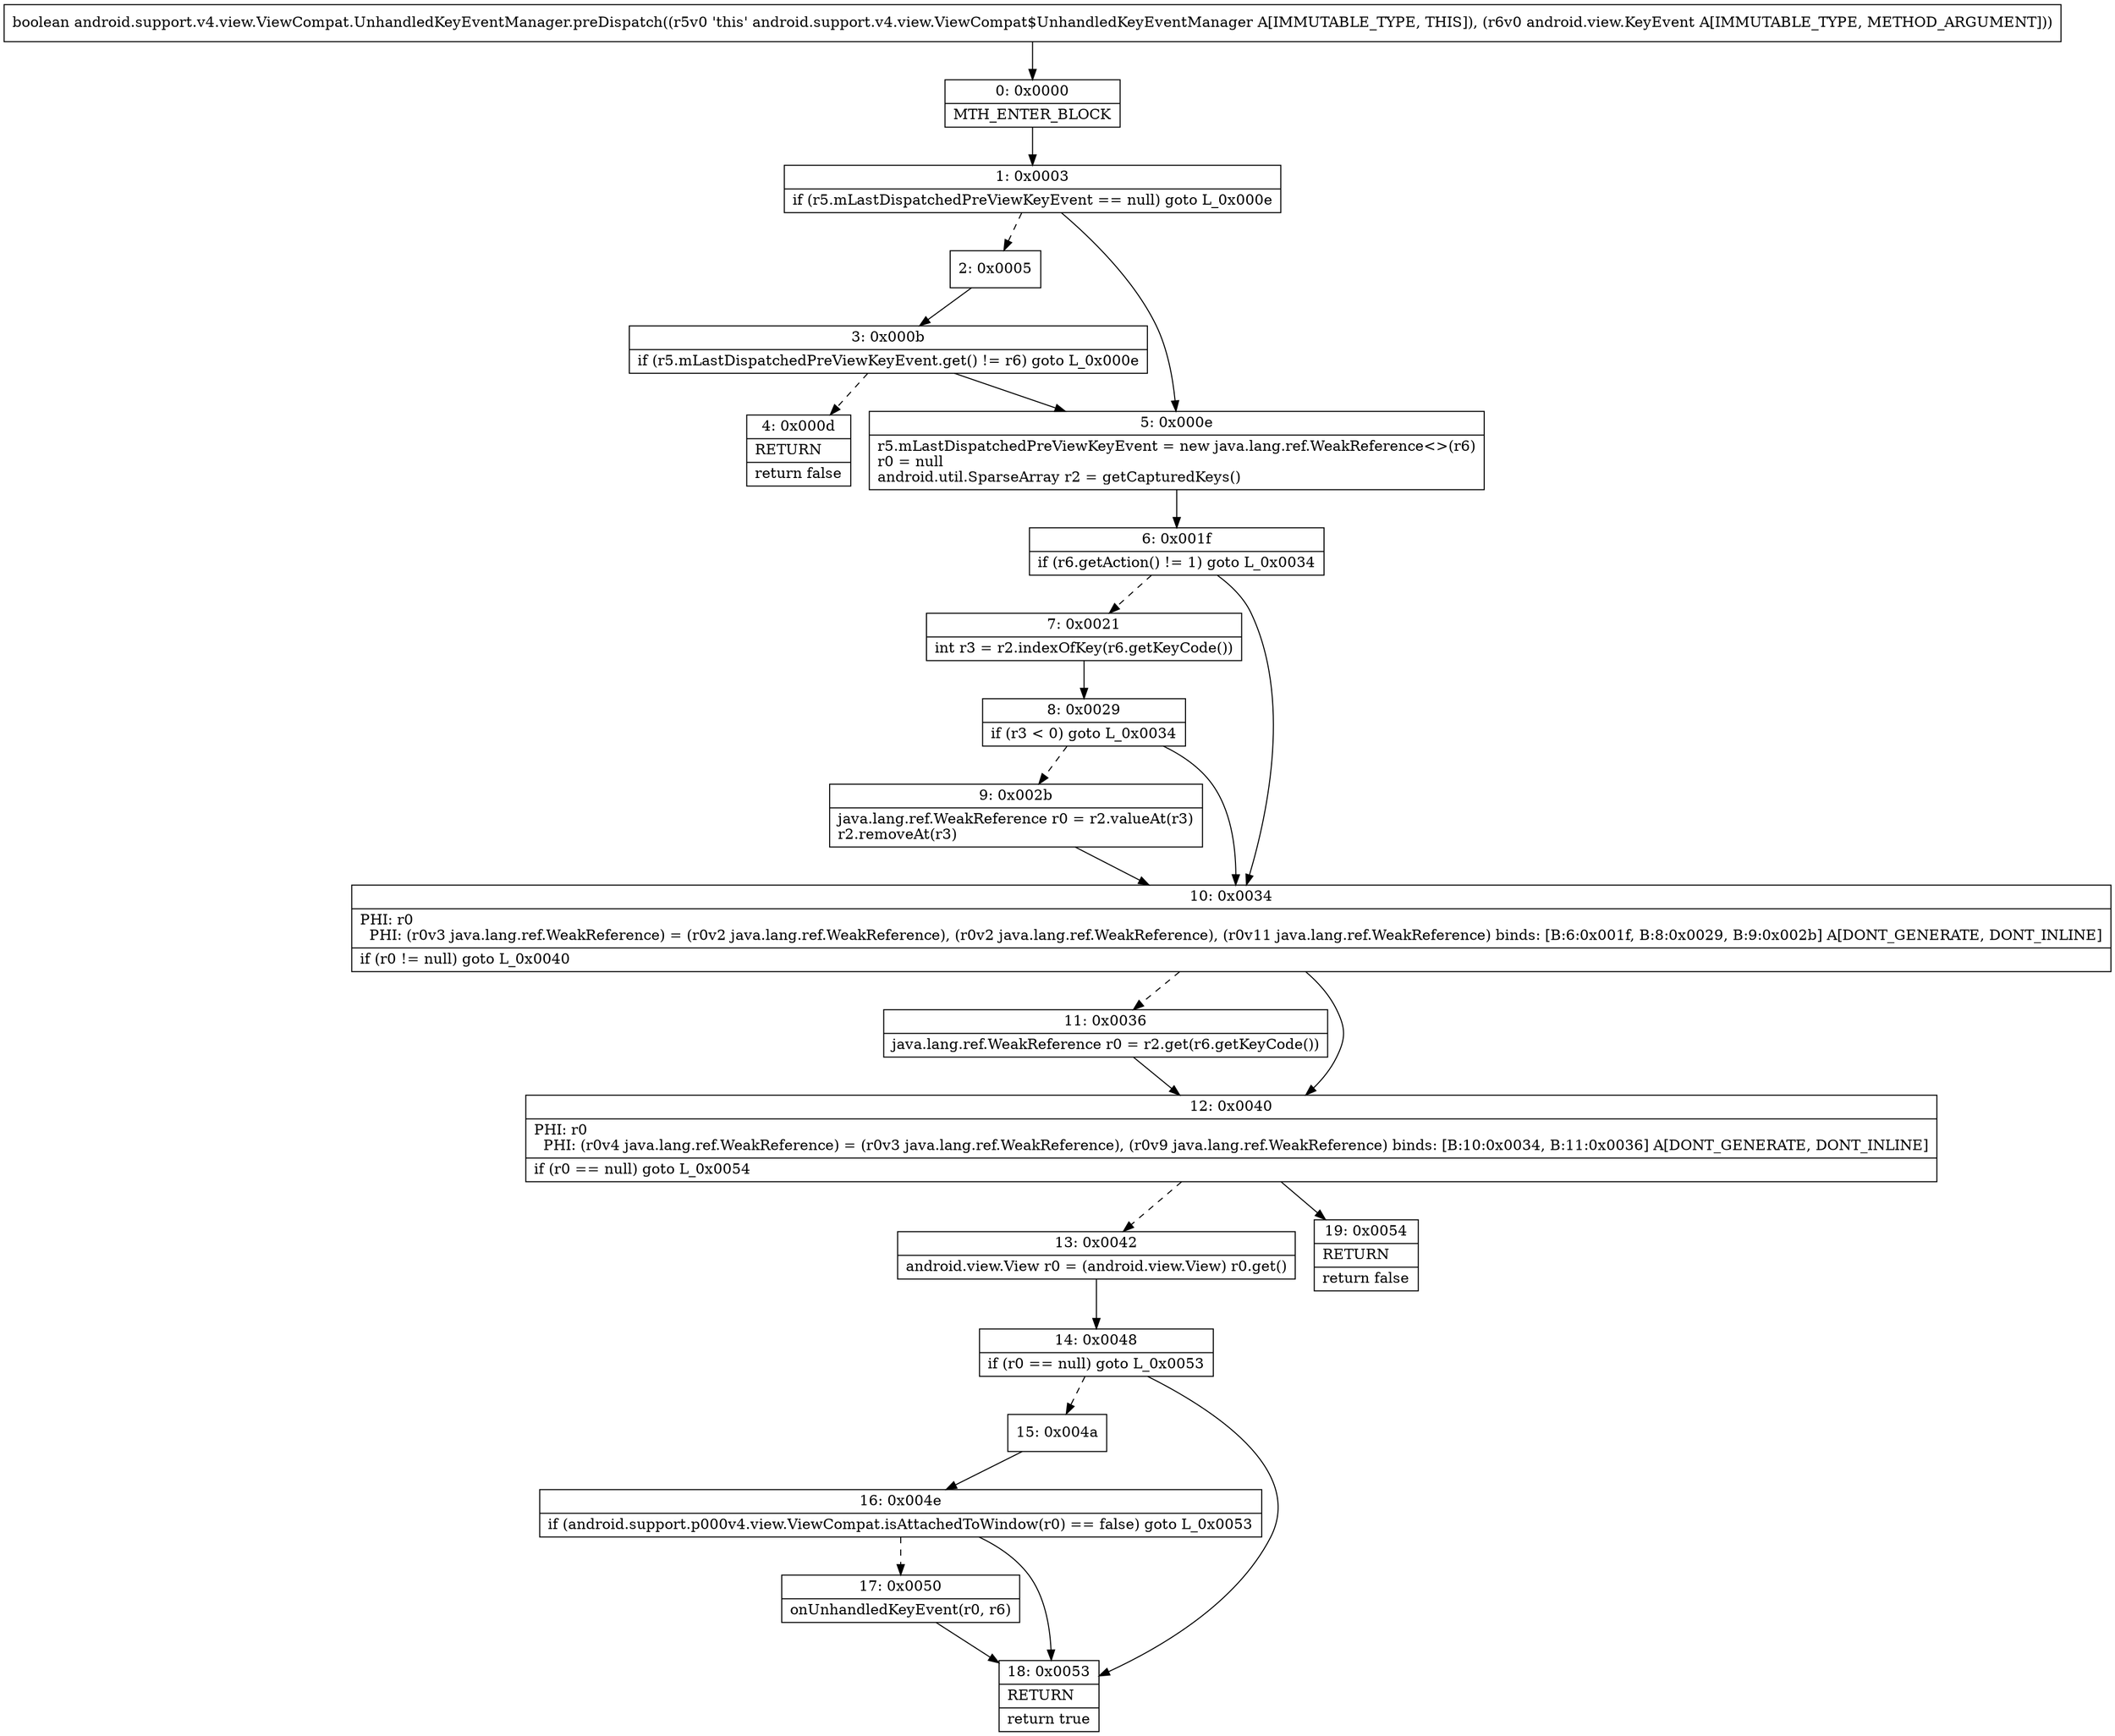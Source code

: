 digraph "CFG forandroid.support.v4.view.ViewCompat.UnhandledKeyEventManager.preDispatch(Landroid\/view\/KeyEvent;)Z" {
Node_0 [shape=record,label="{0\:\ 0x0000|MTH_ENTER_BLOCK\l}"];
Node_1 [shape=record,label="{1\:\ 0x0003|if (r5.mLastDispatchedPreViewKeyEvent == null) goto L_0x000e\l}"];
Node_2 [shape=record,label="{2\:\ 0x0005}"];
Node_3 [shape=record,label="{3\:\ 0x000b|if (r5.mLastDispatchedPreViewKeyEvent.get() != r6) goto L_0x000e\l}"];
Node_4 [shape=record,label="{4\:\ 0x000d|RETURN\l|return false\l}"];
Node_5 [shape=record,label="{5\:\ 0x000e|r5.mLastDispatchedPreViewKeyEvent = new java.lang.ref.WeakReference\<\>(r6)\lr0 = null\landroid.util.SparseArray r2 = getCapturedKeys()\l}"];
Node_6 [shape=record,label="{6\:\ 0x001f|if (r6.getAction() != 1) goto L_0x0034\l}"];
Node_7 [shape=record,label="{7\:\ 0x0021|int r3 = r2.indexOfKey(r6.getKeyCode())\l}"];
Node_8 [shape=record,label="{8\:\ 0x0029|if (r3 \< 0) goto L_0x0034\l}"];
Node_9 [shape=record,label="{9\:\ 0x002b|java.lang.ref.WeakReference r0 = r2.valueAt(r3)\lr2.removeAt(r3)\l}"];
Node_10 [shape=record,label="{10\:\ 0x0034|PHI: r0 \l  PHI: (r0v3 java.lang.ref.WeakReference) = (r0v2 java.lang.ref.WeakReference), (r0v2 java.lang.ref.WeakReference), (r0v11 java.lang.ref.WeakReference) binds: [B:6:0x001f, B:8:0x0029, B:9:0x002b] A[DONT_GENERATE, DONT_INLINE]\l|if (r0 != null) goto L_0x0040\l}"];
Node_11 [shape=record,label="{11\:\ 0x0036|java.lang.ref.WeakReference r0 = r2.get(r6.getKeyCode())\l}"];
Node_12 [shape=record,label="{12\:\ 0x0040|PHI: r0 \l  PHI: (r0v4 java.lang.ref.WeakReference) = (r0v3 java.lang.ref.WeakReference), (r0v9 java.lang.ref.WeakReference) binds: [B:10:0x0034, B:11:0x0036] A[DONT_GENERATE, DONT_INLINE]\l|if (r0 == null) goto L_0x0054\l}"];
Node_13 [shape=record,label="{13\:\ 0x0042|android.view.View r0 = (android.view.View) r0.get()\l}"];
Node_14 [shape=record,label="{14\:\ 0x0048|if (r0 == null) goto L_0x0053\l}"];
Node_15 [shape=record,label="{15\:\ 0x004a}"];
Node_16 [shape=record,label="{16\:\ 0x004e|if (android.support.p000v4.view.ViewCompat.isAttachedToWindow(r0) == false) goto L_0x0053\l}"];
Node_17 [shape=record,label="{17\:\ 0x0050|onUnhandledKeyEvent(r0, r6)\l}"];
Node_18 [shape=record,label="{18\:\ 0x0053|RETURN\l|return true\l}"];
Node_19 [shape=record,label="{19\:\ 0x0054|RETURN\l|return false\l}"];
MethodNode[shape=record,label="{boolean android.support.v4.view.ViewCompat.UnhandledKeyEventManager.preDispatch((r5v0 'this' android.support.v4.view.ViewCompat$UnhandledKeyEventManager A[IMMUTABLE_TYPE, THIS]), (r6v0 android.view.KeyEvent A[IMMUTABLE_TYPE, METHOD_ARGUMENT])) }"];
MethodNode -> Node_0;
Node_0 -> Node_1;
Node_1 -> Node_2[style=dashed];
Node_1 -> Node_5;
Node_2 -> Node_3;
Node_3 -> Node_4[style=dashed];
Node_3 -> Node_5;
Node_5 -> Node_6;
Node_6 -> Node_7[style=dashed];
Node_6 -> Node_10;
Node_7 -> Node_8;
Node_8 -> Node_9[style=dashed];
Node_8 -> Node_10;
Node_9 -> Node_10;
Node_10 -> Node_11[style=dashed];
Node_10 -> Node_12;
Node_11 -> Node_12;
Node_12 -> Node_13[style=dashed];
Node_12 -> Node_19;
Node_13 -> Node_14;
Node_14 -> Node_15[style=dashed];
Node_14 -> Node_18;
Node_15 -> Node_16;
Node_16 -> Node_17[style=dashed];
Node_16 -> Node_18;
Node_17 -> Node_18;
}

